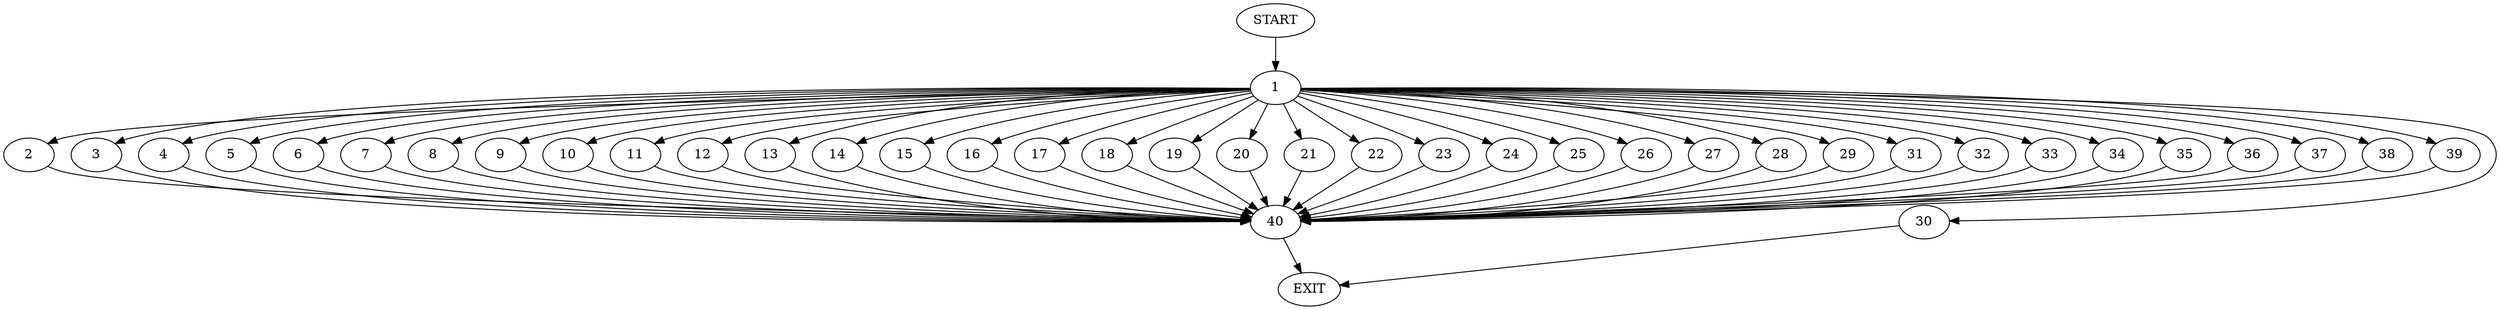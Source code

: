 digraph {
0 [label="START"]
41 [label="EXIT"]
0 -> 1
1 -> 2
1 -> 3
1 -> 4
1 -> 5
1 -> 6
1 -> 7
1 -> 8
1 -> 9
1 -> 10
1 -> 11
1 -> 12
1 -> 13
1 -> 14
1 -> 15
1 -> 16
1 -> 17
1 -> 18
1 -> 19
1 -> 20
1 -> 21
1 -> 22
1 -> 23
1 -> 24
1 -> 25
1 -> 26
1 -> 27
1 -> 28
1 -> 29
1 -> 30
1 -> 31
1 -> 32
1 -> 33
1 -> 34
1 -> 35
1 -> 36
1 -> 37
1 -> 38
1 -> 39
24 -> 40
4 -> 40
16 -> 40
9 -> 40
32 -> 40
35 -> 40
10 -> 40
17 -> 40
27 -> 40
14 -> 40
7 -> 40
38 -> 40
30 -> 41
34 -> 40
12 -> 40
37 -> 40
39 -> 40
25 -> 40
15 -> 40
22 -> 40
36 -> 40
19 -> 40
23 -> 40
3 -> 40
29 -> 40
2 -> 40
28 -> 40
13 -> 40
31 -> 40
26 -> 40
18 -> 40
5 -> 40
33 -> 40
20 -> 40
11 -> 40
6 -> 40
21 -> 40
8 -> 40
40 -> 41
}
